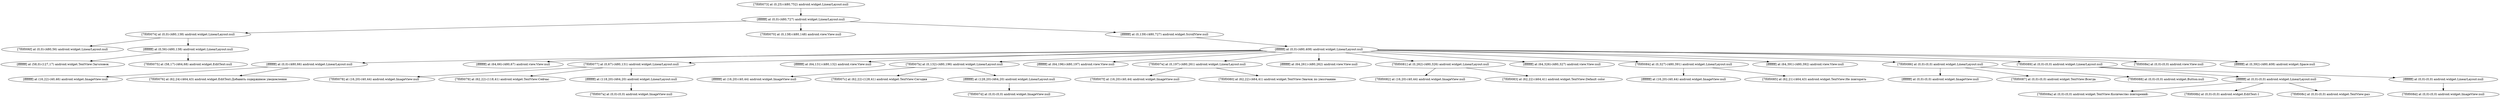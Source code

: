 strict digraph G {
  1 [ label="[7f0f0073] at (0,25)-(480,752) android.widget.LinearLayout:null" ];
  2 [ label="[ffffffff] at (0,0)-(480,727) android.widget.LinearLayout:null" ];
  3 [ label="[7f0f0074] at (0,0)-(480,138) android.widget.LinearLayout:null" ];
  4 [ label="[7f0f006f] at (0,0)-(480,56) android.widget.LinearLayout:null" ];
  5 [ label="[ffffffff] at (0,56)-(480,138) android.widget.LinearLayout:null" ];
  6 [ label="[ffffffff] at (58,0)-(127,17) android.widget.TextView:Заголовок" ];
  7 [ label="[7f0f0075] at (58,17)-(464,68) android.widget.EditText:null" ];
  8 [ label="[7f0f0070] at (0,138)-(480,148) android.view.View:null" ];
  9 [ label="[ffffffff] at (0,139)-(480,727) android.widget.ScrollView:null" ];
  10 [ label="[ffffffff] at (0,0)-(480,408) android.widget.LinearLayout:null" ];
  11 [ label="[ffffffff] at (0,0)-(480,66) android.widget.LinearLayout:null" ];
  12 [ label="[ffffffff] at (16,22)-(40,46) android.widget.ImageView:null" ];
  13 [ label="[7f0f0076] at (62,24)-(464,43) android.widget.EditText:Добавить содержимое уведомления" ];
  14 [ label="[ffffffff] at (64,66)-(480,67) android.view.View:null" ];
  15 [ label="[7f0f0077] at (0,67)-(480,131) android.widget.LinearLayout:null" ];
  16 [ label="[7f0f0078] at (16,20)-(40,44) android.widget.ImageView:null" ];
  17 [ label="[7f0f0079] at (62,22)-(118,41) android.widget.TextView:Сейчас" ];
  18 [ label="[ffffffff] at (118,20)-(464,20) android.widget.LinearLayout:null" ];
  19 [ label="[7f0f007a] at (0,0)-(0,0) android.widget.ImageView:null" ];
  20 [ label="[ffffffff] at (64,131)-(480,132) android.view.View:null" ];
  21 [ label="[7f0f007b] at (0,132)-(480,196) android.widget.LinearLayout:null" ];
  22 [ label="[ffffffff] at (16,20)-(40,44) android.widget.ImageView:null" ];
  23 [ label="[7f0f007c] at (62,22)-(128,41) android.widget.TextView:Сегодня" ];
  24 [ label="[ffffffff] at (128,20)-(464,20) android.widget.LinearLayout:null" ];
  25 [ label="[7f0f007d] at (0,0)-(0,0) android.widget.ImageView:null" ];
  26 [ label="[ffffffff] at (64,196)-(480,197) android.view.View:null" ];
  27 [ label="[7f0f007e] at (0,197)-(480,261) android.widget.LinearLayout:null" ];
  28 [ label="[7f0f007f] at (16,20)-(40,44) android.widget.ImageView:null" ];
  29 [ label="[7f0f0080] at (62,22)-(464,41) android.widget.TextView:Значок по умолчанию" ];
  30 [ label="[ffffffff] at (64,261)-(480,262) android.view.View:null" ];
  31 [ label="[7f0f0081] at (0,262)-(480,326) android.widget.LinearLayout:null" ];
  32 [ label="[7f0f0082] at (16,20)-(40,44) android.widget.ImageView:null" ];
  33 [ label="[7f0f0083] at (62,22)-(464,41) android.widget.TextView:Default color" ];
  34 [ label="[ffffffff] at (64,326)-(480,327) android.view.View:null" ];
  35 [ label="[7f0f0084] at (0,327)-(480,391) android.widget.LinearLayout:null" ];
  36 [ label="[ffffffff] at (16,20)-(40,44) android.widget.ImageView:null" ];
  37 [ label="[7f0f0085] at (62,21)-(464,43) android.widget.TextView:Не повторять" ];
  38 [ label="[ffffffff] at (64,391)-(480,392) android.view.View:null" ];
  39 [ label="[7f0f0086] at (0,0)-(0,0) android.widget.LinearLayout:null" ];
  40 [ label="[ffffffff] at (0,0)-(0,0) android.widget.ImageView:null" ];
  41 [ label="[7f0f0087] at (0,0)-(0,0) android.widget.TextView:Всегда" ];
  42 [ label="[7f0f0088] at (0,0)-(0,0) android.widget.Button:null" ];
  43 [ label="[7f0f0089] at (0,0)-(0,0) android.widget.LinearLayout:null" ];
  44 [ label="[ffffffff] at (0,0)-(0,0) android.widget.LinearLayout:null" ];
  45 [ label="[7f0f008a] at (0,0)-(0,0) android.widget.TextView:Количество повторений:" ];
  46 [ label="[7f0f008b] at (0,0)-(0,0) android.widget.EditText:1" ];
  47 [ label="[7f0f008c] at (0,0)-(0,0) android.widget.TextView:раз" ];
  48 [ label="[ffffffff] at (0,0)-(0,0) android.widget.LinearLayout:null" ];
  49 [ label="[7f0f008d] at (0,0)-(0,0) android.widget.ImageView:null" ];
  50 [ label="[7f0f008e] at (0,0)-(0,0) android.view.View:null" ];
  51 [ label="[ffffffff] at (0,392)-(480,408) android.widget.Space:null" ];
  1 -> 2;
  2 -> 3;
  3 -> 4;
  3 -> 5;
  5 -> 6;
  5 -> 7;
  2 -> 8;
  2 -> 9;
  9 -> 10;
  10 -> 11;
  11 -> 12;
  11 -> 13;
  10 -> 14;
  10 -> 15;
  15 -> 16;
  15 -> 17;
  15 -> 18;
  18 -> 19;
  10 -> 20;
  10 -> 21;
  21 -> 22;
  21 -> 23;
  21 -> 24;
  24 -> 25;
  10 -> 26;
  10 -> 27;
  27 -> 28;
  27 -> 29;
  10 -> 30;
  10 -> 31;
  31 -> 32;
  31 -> 33;
  10 -> 34;
  10 -> 35;
  35 -> 36;
  35 -> 37;
  10 -> 38;
  10 -> 39;
  39 -> 40;
  39 -> 41;
  39 -> 42;
  10 -> 43;
  43 -> 44;
  44 -> 45;
  44 -> 46;
  44 -> 47;
  43 -> 48;
  48 -> 49;
  10 -> 50;
  10 -> 51;
}

